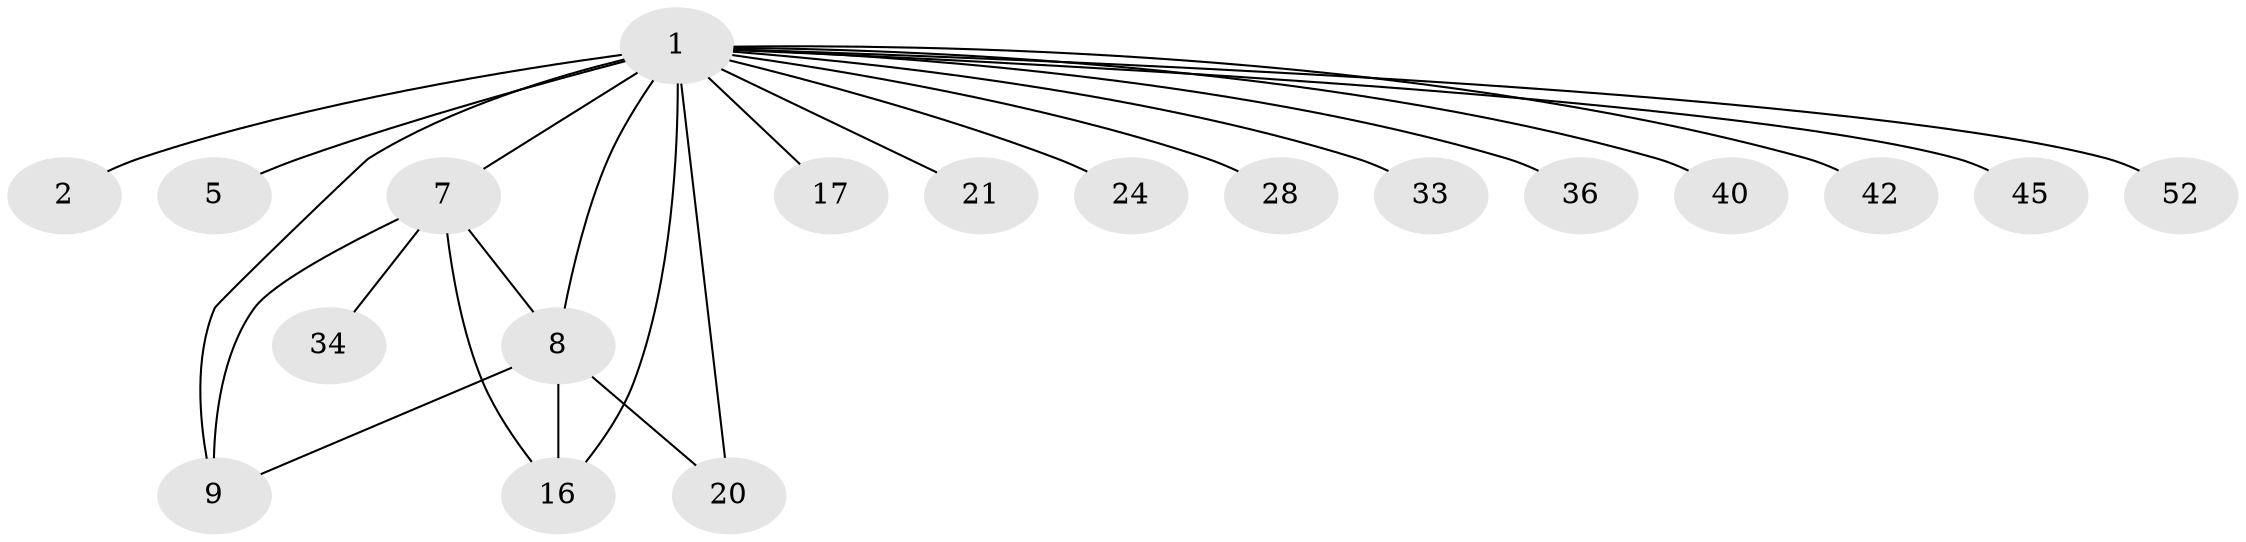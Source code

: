 // original degree distribution, {7: 0.030303030303030304, 5: 0.030303030303030304, 4: 0.09090909090909091, 13: 0.015151515151515152, 6: 0.045454545454545456, 9: 0.015151515151515152, 8: 0.015151515151515152, 3: 0.07575757575757576, 2: 0.18181818181818182, 1: 0.5}
// Generated by graph-tools (version 1.1) at 2025/19/03/04/25 18:19:29]
// undirected, 19 vertices, 24 edges
graph export_dot {
graph [start="1"]
  node [color=gray90,style=filled];
  1 [super="+3+4+54+11"];
  2 [super="+31+30+61"];
  5 [super="+53+57"];
  7 [super="+27+47+26"];
  8 [super="+41"];
  9 [super="+63+55"];
  16;
  17 [super="+32"];
  20 [super="+59+25"];
  21;
  24;
  28;
  33;
  34;
  36;
  40;
  42;
  45;
  52;
  1 -- 2 [weight=2];
  1 -- 9;
  1 -- 17;
  1 -- 33;
  1 -- 20;
  1 -- 52;
  1 -- 5 [weight=2];
  1 -- 7;
  1 -- 40;
  1 -- 8 [weight=4];
  1 -- 45;
  1 -- 16;
  1 -- 36;
  1 -- 21;
  1 -- 24;
  1 -- 42;
  1 -- 28;
  7 -- 8;
  7 -- 9;
  7 -- 34;
  7 -- 16;
  8 -- 9;
  8 -- 16;
  8 -- 20;
}
